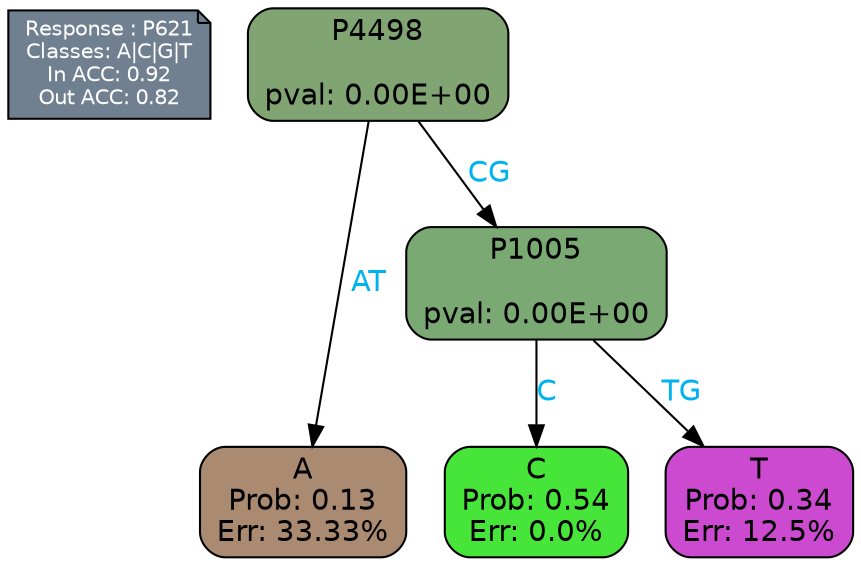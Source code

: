 digraph Tree {
node [shape=box, style="filled, rounded", color="black", fontname=helvetica] ;
graph [ranksep=equally, splines=polylines, bgcolor=transparent, dpi=600] ;
edge [fontname=helvetica] ;
LEGEND [label="Response : P621
Classes: A|C|G|T
In ACC: 0.92
Out ACC: 0.82
",shape=note,align=left,style=filled,fillcolor="slategray",fontcolor="white",fontsize=10];1 [label="P4498

pval: 0.00E+00", fillcolor="#80a573"] ;
2 [label="A
Prob: 0.13
Err: 33.33%", fillcolor="#ab8a72"] ;
3 [label="P1005

pval: 0.00E+00", fillcolor="#7aa973"] ;
4 [label="C
Prob: 0.54
Err: 0.0%", fillcolor="#47e539"] ;
5 [label="T
Prob: 0.34
Err: 12.5%", fillcolor="#cb4acf"] ;
1 -> 2 [label="AT",fontcolor=deepskyblue2] ;
1 -> 3 [label="CG",fontcolor=deepskyblue2] ;
3 -> 4 [label="C",fontcolor=deepskyblue2] ;
3 -> 5 [label="TG",fontcolor=deepskyblue2] ;
{rank = same; 2;4;5;}{rank = same; LEGEND;1;}}